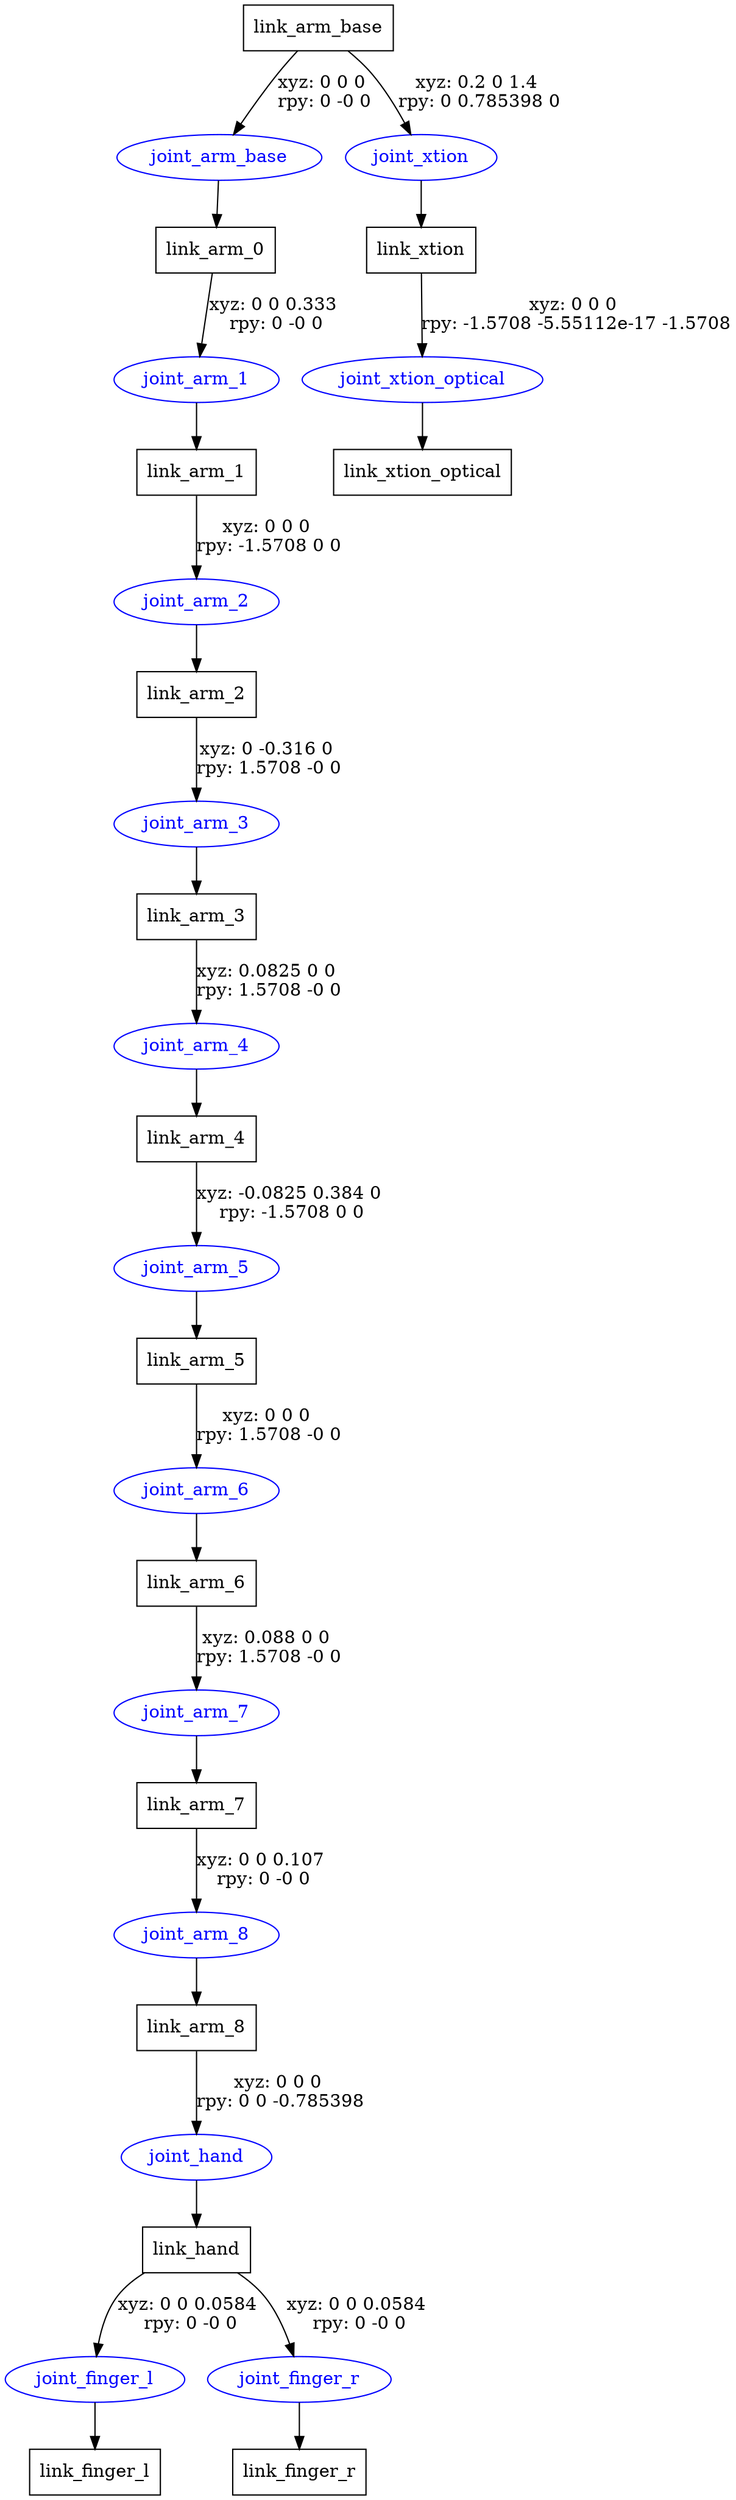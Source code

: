 digraph G {
node [shape=box];
"link_arm_base" [label="link_arm_base"];
"link_arm_0" [label="link_arm_0"];
"link_arm_1" [label="link_arm_1"];
"link_arm_2" [label="link_arm_2"];
"link_arm_3" [label="link_arm_3"];
"link_arm_4" [label="link_arm_4"];
"link_arm_5" [label="link_arm_5"];
"link_arm_6" [label="link_arm_6"];
"link_arm_7" [label="link_arm_7"];
"link_arm_8" [label="link_arm_8"];
"link_hand" [label="link_hand"];
"link_finger_l" [label="link_finger_l"];
"link_finger_r" [label="link_finger_r"];
"link_xtion" [label="link_xtion"];
"link_xtion_optical" [label="link_xtion_optical"];
node [shape=ellipse, color=blue, fontcolor=blue];
"link_arm_base" -> "joint_arm_base" [label="xyz: 0 0 0 \nrpy: 0 -0 0"]
"joint_arm_base" -> "link_arm_0"
"link_arm_0" -> "joint_arm_1" [label="xyz: 0 0 0.333 \nrpy: 0 -0 0"]
"joint_arm_1" -> "link_arm_1"
"link_arm_1" -> "joint_arm_2" [label="xyz: 0 0 0 \nrpy: -1.5708 0 0"]
"joint_arm_2" -> "link_arm_2"
"link_arm_2" -> "joint_arm_3" [label="xyz: 0 -0.316 0 \nrpy: 1.5708 -0 0"]
"joint_arm_3" -> "link_arm_3"
"link_arm_3" -> "joint_arm_4" [label="xyz: 0.0825 0 0 \nrpy: 1.5708 -0 0"]
"joint_arm_4" -> "link_arm_4"
"link_arm_4" -> "joint_arm_5" [label="xyz: -0.0825 0.384 0 \nrpy: -1.5708 0 0"]
"joint_arm_5" -> "link_arm_5"
"link_arm_5" -> "joint_arm_6" [label="xyz: 0 0 0 \nrpy: 1.5708 -0 0"]
"joint_arm_6" -> "link_arm_6"
"link_arm_6" -> "joint_arm_7" [label="xyz: 0.088 0 0 \nrpy: 1.5708 -0 0"]
"joint_arm_7" -> "link_arm_7"
"link_arm_7" -> "joint_arm_8" [label="xyz: 0 0 0.107 \nrpy: 0 -0 0"]
"joint_arm_8" -> "link_arm_8"
"link_arm_8" -> "joint_hand" [label="xyz: 0 0 0 \nrpy: 0 0 -0.785398"]
"joint_hand" -> "link_hand"
"link_hand" -> "joint_finger_l" [label="xyz: 0 0 0.0584 \nrpy: 0 -0 0"]
"joint_finger_l" -> "link_finger_l"
"link_hand" -> "joint_finger_r" [label="xyz: 0 0 0.0584 \nrpy: 0 -0 0"]
"joint_finger_r" -> "link_finger_r"
"link_arm_base" -> "joint_xtion" [label="xyz: 0.2 0 1.4 \nrpy: 0 0.785398 0"]
"joint_xtion" -> "link_xtion"
"link_xtion" -> "joint_xtion_optical" [label="xyz: 0 0 0 \nrpy: -1.5708 -5.55112e-17 -1.5708"]
"joint_xtion_optical" -> "link_xtion_optical"
}
